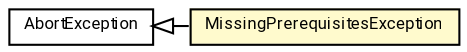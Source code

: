 #!/usr/local/bin/dot
#
# Class diagram 
# Generated by UMLGraph version R5_7_2-60-g0e99a6 (http://www.spinellis.gr/umlgraph/)
#

digraph G {
	graph [fontnames="svg"]
	edge [fontname="Roboto",fontsize=7,labelfontname="Roboto",labelfontsize=7,color="black"];
	node [fontname="Roboto",fontcolor="black",fontsize=8,shape=plaintext,margin=0,width=0,height=0];
	nodesep=0.15;
	ranksep=0.25;
	rankdir=LR;
	// de.lmu.ifi.dbs.elki.utilities.exceptions.AbortException
	c7003357 [label=<<table title="de.lmu.ifi.dbs.elki.utilities.exceptions.AbortException" border="0" cellborder="1" cellspacing="0" cellpadding="2" href="AbortException.html" target="_parent">
		<tr><td><table border="0" cellspacing="0" cellpadding="1">
		<tr><td align="center" balign="center"> <font face="Roboto">AbortException</font> </td></tr>
		</table></td></tr>
		</table>>, URL="AbortException.html"];
	// de.lmu.ifi.dbs.elki.utilities.exceptions.MissingPrerequisitesException
	c7003358 [label=<<table title="de.lmu.ifi.dbs.elki.utilities.exceptions.MissingPrerequisitesException" border="0" cellborder="1" cellspacing="0" cellpadding="2" bgcolor="lemonChiffon" href="MissingPrerequisitesException.html" target="_parent">
		<tr><td><table border="0" cellspacing="0" cellpadding="1">
		<tr><td align="center" balign="center"> <font face="Roboto">MissingPrerequisitesException</font> </td></tr>
		</table></td></tr>
		</table>>, URL="MissingPrerequisitesException.html"];
	// de.lmu.ifi.dbs.elki.utilities.exceptions.MissingPrerequisitesException extends de.lmu.ifi.dbs.elki.utilities.exceptions.AbortException
	c7003357 -> c7003358 [arrowtail=empty,dir=back,weight=10];
}

